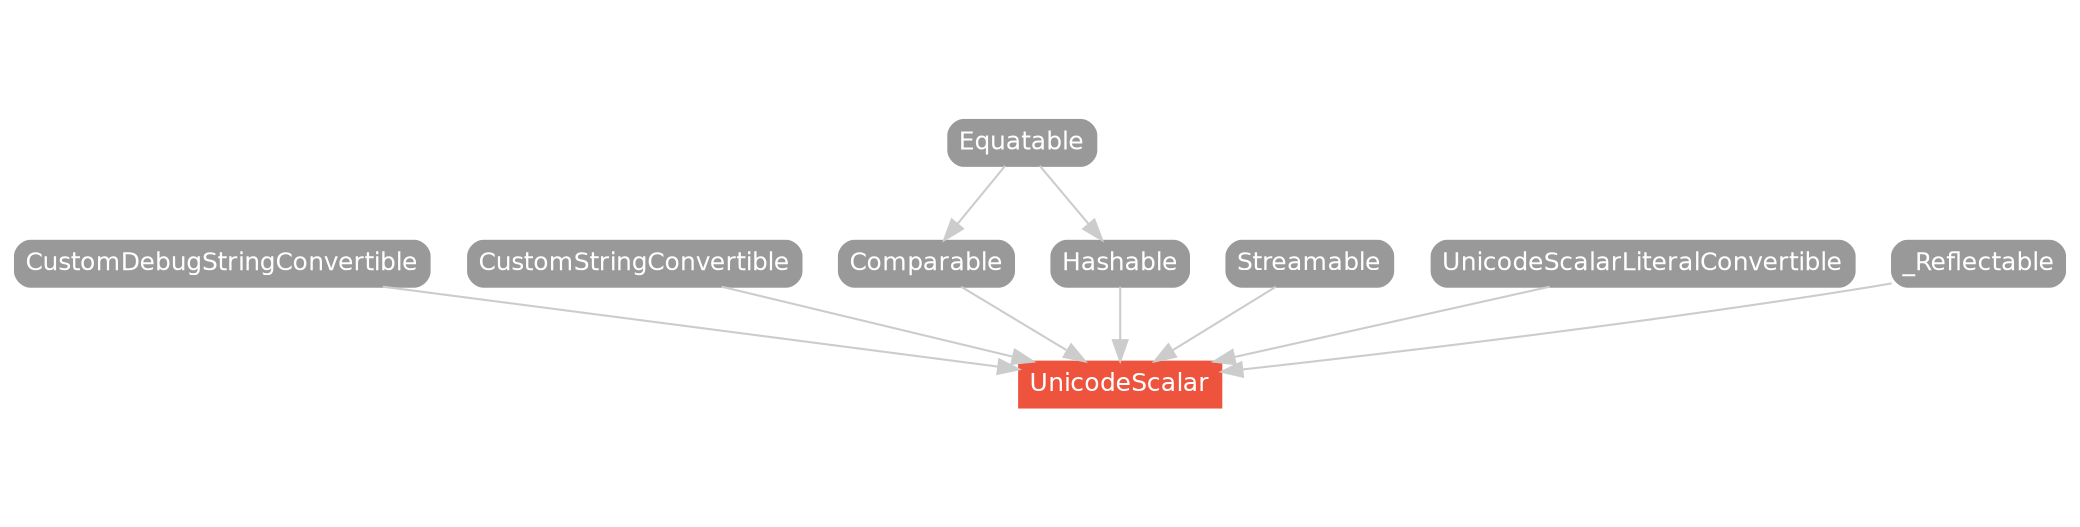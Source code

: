 strict digraph "UnicodeScalar - Type Hierarchy - SwiftDoc.cn" {
    pad="0.1,0.8"
    node [shape=box, style="filled,rounded", color="#999999", fillcolor="#999999", fontcolor=white, fontname=Helvetica, fontnames="Helvetica,sansserif", fontsize=12, margin="0.07,0.05", height="0.3"]
    edge [color="#cccccc"]
    "Comparable" [URL="/protocol/Comparable/hierarchy/"]
    "CustomDebugStringConvertible" [URL="/protocol/CustomDebugStringConvertible/hierarchy/"]
    "CustomStringConvertible" [URL="/protocol/CustomStringConvertible/hierarchy/"]
    "Equatable" [URL="/protocol/Equatable/hierarchy/"]
    "Hashable" [URL="/protocol/Hashable/hierarchy/"]
    "Streamable" [URL="/protocol/Streamable/hierarchy/"]
    "UnicodeScalar" [URL="/type/UnicodeScalar/", style="filled", fillcolor="#ee543d", color="#ee543d"]
    "UnicodeScalarLiteralConvertible" [URL="/protocol/UnicodeScalarLiteralConvertible/hierarchy/"]
    "_Reflectable" [URL="/protocol/_Reflectable/hierarchy/"]    "UnicodeScalarLiteralConvertible" -> "UnicodeScalar"
    "_Reflectable" -> "UnicodeScalar"
    "Streamable" -> "UnicodeScalar"
    "CustomStringConvertible" -> "UnicodeScalar"
    "CustomDebugStringConvertible" -> "UnicodeScalar"
    "Hashable" -> "UnicodeScalar"
    "Comparable" -> "UnicodeScalar"
    "Equatable" -> "Hashable"
    "Equatable" -> "Comparable"
    subgraph Types {
        rank = max; "UnicodeScalar";
    }
}
